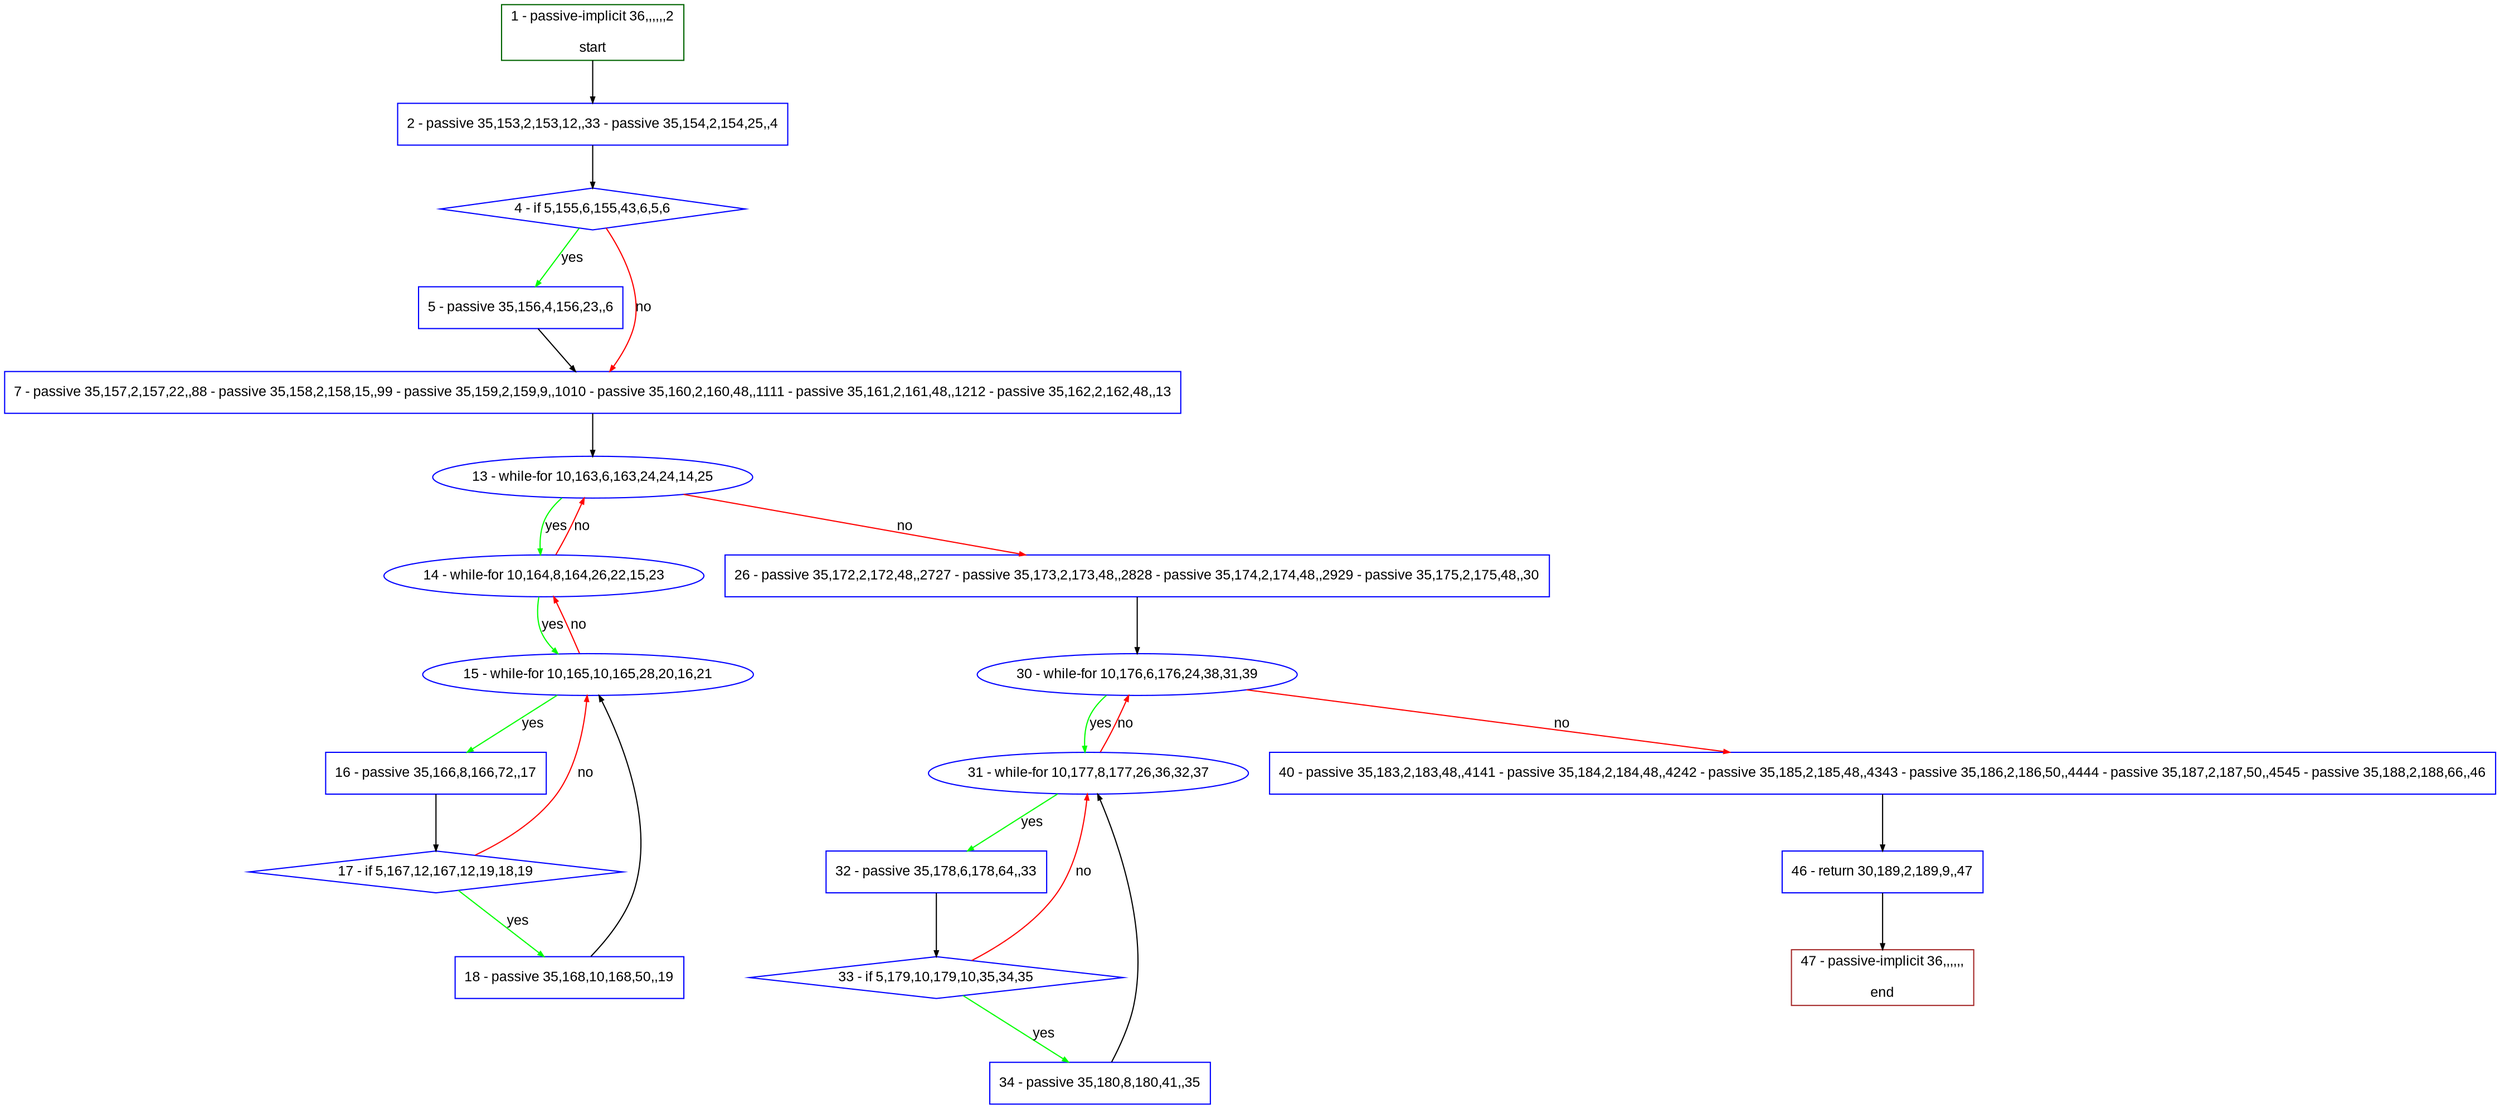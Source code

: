 digraph "" {
  graph [pack="true", label="", fontsize="12", packmode="clust", fontname="Arial", fillcolor="#FFFFCC", bgcolor="white", style="rounded,filled", compound="true"];
  node [node_initialized="no", label="", color="grey", fontsize="12", fillcolor="white", fontname="Arial", style="filled", shape="rectangle", compound="true", fixedsize="false"];
  edge [fontcolor="black", arrowhead="normal", arrowtail="none", arrowsize="0.5", ltail="", label="", color="black", fontsize="12", lhead="", fontname="Arial", dir="forward", compound="true"];
  __N1 [label="2 - passive 35,153,2,153,12,,33 - passive 35,154,2,154,25,,4", color="#0000ff", fillcolor="#ffffff", style="filled", shape="box"];
  __N2 [label="1 - passive-implicit 36,,,,,,2\n\nstart", color="#006400", fillcolor="#ffffff", style="filled", shape="box"];
  __N3 [label="4 - if 5,155,6,155,43,6,5,6", color="#0000ff", fillcolor="#ffffff", style="filled", shape="diamond"];
  __N4 [label="5 - passive 35,156,4,156,23,,6", color="#0000ff", fillcolor="#ffffff", style="filled", shape="box"];
  __N5 [label="7 - passive 35,157,2,157,22,,88 - passive 35,158,2,158,15,,99 - passive 35,159,2,159,9,,1010 - passive 35,160,2,160,48,,1111 - passive 35,161,2,161,48,,1212 - passive 35,162,2,162,48,,13", color="#0000ff", fillcolor="#ffffff", style="filled", shape="box"];
  __N6 [label="13 - while-for 10,163,6,163,24,24,14,25", color="#0000ff", fillcolor="#ffffff", style="filled", shape="oval"];
  __N7 [label="14 - while-for 10,164,8,164,26,22,15,23", color="#0000ff", fillcolor="#ffffff", style="filled", shape="oval"];
  __N8 [label="26 - passive 35,172,2,172,48,,2727 - passive 35,173,2,173,48,,2828 - passive 35,174,2,174,48,,2929 - passive 35,175,2,175,48,,30", color="#0000ff", fillcolor="#ffffff", style="filled", shape="box"];
  __N9 [label="15 - while-for 10,165,10,165,28,20,16,21", color="#0000ff", fillcolor="#ffffff", style="filled", shape="oval"];
  __N10 [label="16 - passive 35,166,8,166,72,,17", color="#0000ff", fillcolor="#ffffff", style="filled", shape="box"];
  __N11 [label="17 - if 5,167,12,167,12,19,18,19", color="#0000ff", fillcolor="#ffffff", style="filled", shape="diamond"];
  __N12 [label="18 - passive 35,168,10,168,50,,19", color="#0000ff", fillcolor="#ffffff", style="filled", shape="box"];
  __N13 [label="30 - while-for 10,176,6,176,24,38,31,39", color="#0000ff", fillcolor="#ffffff", style="filled", shape="oval"];
  __N14 [label="31 - while-for 10,177,8,177,26,36,32,37", color="#0000ff", fillcolor="#ffffff", style="filled", shape="oval"];
  __N15 [label="40 - passive 35,183,2,183,48,,4141 - passive 35,184,2,184,48,,4242 - passive 35,185,2,185,48,,4343 - passive 35,186,2,186,50,,4444 - passive 35,187,2,187,50,,4545 - passive 35,188,2,188,66,,46", color="#0000ff", fillcolor="#ffffff", style="filled", shape="box"];
  __N16 [label="32 - passive 35,178,6,178,64,,33", color="#0000ff", fillcolor="#ffffff", style="filled", shape="box"];
  __N17 [label="33 - if 5,179,10,179,10,35,34,35", color="#0000ff", fillcolor="#ffffff", style="filled", shape="diamond"];
  __N18 [label="34 - passive 35,180,8,180,41,,35", color="#0000ff", fillcolor="#ffffff", style="filled", shape="box"];
  __N19 [label="46 - return 30,189,2,189,9,,47", color="#0000ff", fillcolor="#ffffff", style="filled", shape="box"];
  __N20 [label="47 - passive-implicit 36,,,,,,\n\nend", color="#a52a2a", fillcolor="#ffffff", style="filled", shape="box"];
  __N2 -> __N1 [arrowhead="normal", arrowtail="none", color="#000000", label="", dir="forward"];
  __N1 -> __N3 [arrowhead="normal", arrowtail="none", color="#000000", label="", dir="forward"];
  __N3 -> __N4 [arrowhead="normal", arrowtail="none", color="#00ff00", label="yes", dir="forward"];
  __N3 -> __N5 [arrowhead="normal", arrowtail="none", color="#ff0000", label="no", dir="forward"];
  __N4 -> __N5 [arrowhead="normal", arrowtail="none", color="#000000", label="", dir="forward"];
  __N5 -> __N6 [arrowhead="normal", arrowtail="none", color="#000000", label="", dir="forward"];
  __N6 -> __N7 [arrowhead="normal", arrowtail="none", color="#00ff00", label="yes", dir="forward"];
  __N7 -> __N6 [arrowhead="normal", arrowtail="none", color="#ff0000", label="no", dir="forward"];
  __N6 -> __N8 [arrowhead="normal", arrowtail="none", color="#ff0000", label="no", dir="forward"];
  __N7 -> __N9 [arrowhead="normal", arrowtail="none", color="#00ff00", label="yes", dir="forward"];
  __N9 -> __N7 [arrowhead="normal", arrowtail="none", color="#ff0000", label="no", dir="forward"];
  __N9 -> __N10 [arrowhead="normal", arrowtail="none", color="#00ff00", label="yes", dir="forward"];
  __N10 -> __N11 [arrowhead="normal", arrowtail="none", color="#000000", label="", dir="forward"];
  __N11 -> __N9 [arrowhead="normal", arrowtail="none", color="#ff0000", label="no", dir="forward"];
  __N11 -> __N12 [arrowhead="normal", arrowtail="none", color="#00ff00", label="yes", dir="forward"];
  __N12 -> __N9 [arrowhead="normal", arrowtail="none", color="#000000", label="", dir="forward"];
  __N8 -> __N13 [arrowhead="normal", arrowtail="none", color="#000000", label="", dir="forward"];
  __N13 -> __N14 [arrowhead="normal", arrowtail="none", color="#00ff00", label="yes", dir="forward"];
  __N14 -> __N13 [arrowhead="normal", arrowtail="none", color="#ff0000", label="no", dir="forward"];
  __N13 -> __N15 [arrowhead="normal", arrowtail="none", color="#ff0000", label="no", dir="forward"];
  __N14 -> __N16 [arrowhead="normal", arrowtail="none", color="#00ff00", label="yes", dir="forward"];
  __N16 -> __N17 [arrowhead="normal", arrowtail="none", color="#000000", label="", dir="forward"];
  __N17 -> __N14 [arrowhead="normal", arrowtail="none", color="#ff0000", label="no", dir="forward"];
  __N17 -> __N18 [arrowhead="normal", arrowtail="none", color="#00ff00", label="yes", dir="forward"];
  __N18 -> __N14 [arrowhead="normal", arrowtail="none", color="#000000", label="", dir="forward"];
  __N15 -> __N19 [arrowhead="normal", arrowtail="none", color="#000000", label="", dir="forward"];
  __N19 -> __N20 [arrowhead="normal", arrowtail="none", color="#000000", label="", dir="forward"];
}
